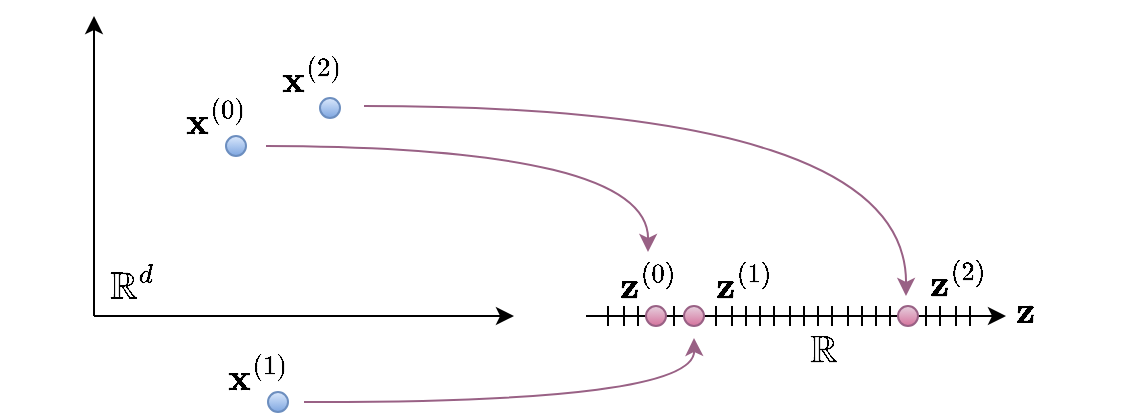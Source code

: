 <mxfile pages="1" version="11.2.4" type="device"><diagram id="n9WmziNo4zVJn7v6u1QY" name="Page-1"><mxGraphModel dx="1102" dy="823" grid="1" gridSize="10" guides="1" tooltips="1" connect="1" arrows="1" fold="1" page="1" pageScale="1" pageWidth="1169" pageHeight="827" math="1" shadow="0"><root><mxCell id="0"/><mxCell id="1" parent="0"/><mxCell id="xZA282p9hEGfhPujEF5r-3" value="" style="endArrow=classic;html=1;" parent="1" edge="1"><mxGeometry width="50" height="50" relative="1" as="geometry"><mxPoint x="71" y="160" as="sourcePoint"/><mxPoint x="71" y="10" as="targetPoint"/></mxGeometry></mxCell><mxCell id="xZA282p9hEGfhPujEF5r-4" value="" style="endArrow=classic;html=1;" parent="1" edge="1"><mxGeometry width="50" height="50" relative="1" as="geometry"><mxPoint x="71" y="160" as="sourcePoint"/><mxPoint x="281" y="160" as="targetPoint"/></mxGeometry></mxCell><mxCell id="xZA282p9hEGfhPujEF5r-6" value="" style="ellipse;whiteSpace=wrap;html=1;aspect=fixed;gradientColor=#7ea6e0;fillColor=#dae8fc;strokeColor=#6c8ebf;" parent="1" vertex="1"><mxGeometry x="137" y="70" width="10" height="10" as="geometry"/></mxCell><mxCell id="xZA282p9hEGfhPujEF5r-12" value="" style="endArrow=classic;html=1;gradientColor=#d5739d;fillColor=#e6d0de;strokeColor=#996185;edgeStyle=orthogonalEdgeStyle;curved=1;" parent="1" edge="1"><mxGeometry width="50" height="50" relative="1" as="geometry"><mxPoint x="157" y="75" as="sourcePoint"/><mxPoint x="348" y="128" as="targetPoint"/></mxGeometry></mxCell><mxCell id="xZA282p9hEGfhPujEF5r-13" value="&lt;font style=&quot;font-size: 16px&quot;&gt;$$\mathbf{x}^{(0)}$$&lt;/font&gt;" style="text;html=1;strokeColor=none;fillColor=none;align=center;verticalAlign=middle;whiteSpace=wrap;rounded=0;" parent="1" vertex="1"><mxGeometry x="112" y="52" width="40" height="20" as="geometry"/></mxCell><mxCell id="xZA282p9hEGfhPujEF5r-16" value="" style="ellipse;whiteSpace=wrap;html=1;aspect=fixed;gradientColor=#7ea6e0;fillColor=#dae8fc;strokeColor=#6c8ebf;" parent="1" vertex="1"><mxGeometry x="184" y="51" width="10" height="10" as="geometry"/></mxCell><mxCell id="xZA282p9hEGfhPujEF5r-19" value="&lt;font style=&quot;font-size: 16px&quot;&gt;$$\mathbf{x}^{(2)}$$&lt;/font&gt;" style="text;html=1;strokeColor=none;fillColor=none;align=center;verticalAlign=middle;whiteSpace=wrap;rounded=0;" parent="1" vertex="1"><mxGeometry x="160" y="31" width="40" height="20" as="geometry"/></mxCell><mxCell id="RVdZNkDR_oKIHuwdxYFR-1" value="" style="endArrow=classic;html=1;" parent="1" edge="1"><mxGeometry width="50" height="50" relative="1" as="geometry"><mxPoint x="317" y="160" as="sourcePoint"/><mxPoint x="527" y="160" as="targetPoint"/></mxGeometry></mxCell><mxCell id="xZA282p9hEGfhPujEF5r-17" value="" style="ellipse;whiteSpace=wrap;html=1;aspect=fixed;gradientColor=#d5739d;fillColor=#e6d0de;strokeColor=#996185;" parent="1" vertex="1"><mxGeometry x="473" y="155" width="10" height="10" as="geometry"/></mxCell><mxCell id="xZA282p9hEGfhPujEF5r-20" value="&lt;font style=&quot;font-size: 16px&quot;&gt;$$\mathbf{z}^{(2)}$$&lt;/font&gt;" style="text;html=1;strokeColor=none;fillColor=none;align=center;verticalAlign=middle;whiteSpace=wrap;rounded=0;" parent="1" vertex="1"><mxGeometry x="483" y="133" width="40" height="20" as="geometry"/></mxCell><mxCell id="RVdZNkDR_oKIHuwdxYFR-2" value="&lt;font style=&quot;font-size: 16px&quot;&gt;$$\mathbf{z}$$&lt;/font&gt;" style="text;html=1;strokeColor=none;fillColor=none;align=center;verticalAlign=middle;whiteSpace=wrap;rounded=0;" parent="1" vertex="1"><mxGeometry x="517" y="148" width="40" height="20" as="geometry"/></mxCell><mxCell id="RVdZNkDR_oKIHuwdxYFR-3" value="" style="ellipse;whiteSpace=wrap;html=1;aspect=fixed;gradientColor=#d5739d;fillColor=#e6d0de;strokeColor=#996185;" parent="1" vertex="1"><mxGeometry x="347" y="155" width="10" height="10" as="geometry"/></mxCell><mxCell id="RVdZNkDR_oKIHuwdxYFR-4" value="&lt;font style=&quot;font-size: 16px&quot;&gt;$$\mathbf{z}^{(0)}$$&lt;/font&gt;" style="text;html=1;strokeColor=none;fillColor=none;align=center;verticalAlign=middle;whiteSpace=wrap;rounded=0;" parent="1" vertex="1"><mxGeometry x="328" y="134" width="40" height="20" as="geometry"/></mxCell><mxCell id="RVdZNkDR_oKIHuwdxYFR-5" value="" style="ellipse;whiteSpace=wrap;html=1;aspect=fixed;gradientColor=#d5739d;fillColor=#e6d0de;strokeColor=#996185;" parent="1" vertex="1"><mxGeometry x="366" y="155" width="10" height="10" as="geometry"/></mxCell><mxCell id="RVdZNkDR_oKIHuwdxYFR-6" value="&lt;font style=&quot;font-size: 16px&quot;&gt;$$\mathbf{z}^{(1)}$$&lt;/font&gt;" style="text;html=1;strokeColor=none;fillColor=none;align=center;verticalAlign=middle;whiteSpace=wrap;rounded=0;" parent="1" vertex="1"><mxGeometry x="376" y="134" width="40" height="20" as="geometry"/></mxCell><mxCell id="xZA282p9hEGfhPujEF5r-18" value="" style="endArrow=classic;html=1;gradientColor=#d5739d;fillColor=#e6d0de;strokeColor=#996185;edgeStyle=orthogonalEdgeStyle;curved=1;exitX=1.15;exitY=1.2;exitDx=0;exitDy=0;exitPerimeter=0;" parent="1" source="xZA282p9hEGfhPujEF5r-19" edge="1"><mxGeometry width="50" height="50" relative="1" as="geometry"><mxPoint x="213" y="55" as="sourcePoint"/><mxPoint x="477" y="150" as="targetPoint"/></mxGeometry></mxCell><mxCell id="RVdZNkDR_oKIHuwdxYFR-7" value="" style="ellipse;whiteSpace=wrap;html=1;aspect=fixed;gradientColor=#7ea6e0;fillColor=#dae8fc;strokeColor=#6c8ebf;" parent="1" vertex="1"><mxGeometry x="158" y="198" width="10" height="10" as="geometry"/></mxCell><mxCell id="RVdZNkDR_oKIHuwdxYFR-8" value="&lt;font style=&quot;font-size: 16px&quot;&gt;$$\mathbf{x}^{(1)}$$&lt;/font&gt;" style="text;html=1;strokeColor=none;fillColor=none;align=center;verticalAlign=middle;whiteSpace=wrap;rounded=0;" parent="1" vertex="1"><mxGeometry x="133" y="180" width="40" height="20" as="geometry"/></mxCell><mxCell id="RVdZNkDR_oKIHuwdxYFR-11" value="" style="endArrow=classic;html=1;gradientColor=#d5739d;fillColor=#e6d0de;strokeColor=#996185;edgeStyle=orthogonalEdgeStyle;curved=1;" parent="1" edge="1"><mxGeometry width="50" height="50" relative="1" as="geometry"><mxPoint x="176" y="203" as="sourcePoint"/><mxPoint x="371" y="171" as="targetPoint"/></mxGeometry></mxCell><mxCell id="RVdZNkDR_oKIHuwdxYFR-12" value="&lt;font style=&quot;font-size: 16px&quot;&gt;$$\mathbb{R}^d$$&lt;/font&gt;" style="text;html=1;strokeColor=none;fillColor=none;align=center;verticalAlign=middle;whiteSpace=wrap;rounded=0;" parent="1" vertex="1"><mxGeometry x="70" y="134" width="40" height="20" as="geometry"/></mxCell><mxCell id="RVdZNkDR_oKIHuwdxYFR-13" value="&lt;font style=&quot;font-size: 16px&quot;&gt;$$\mathbb{R}$$&lt;/font&gt;" style="text;html=1;strokeColor=none;fillColor=none;align=center;verticalAlign=middle;whiteSpace=wrap;rounded=0;" parent="1" vertex="1"><mxGeometry x="416" y="167" width="40" height="20" as="geometry"/></mxCell><mxCell id="RVdZNkDR_oKIHuwdxYFR-63" value="" style="endArrow=none;html=1;" parent="1" edge="1"><mxGeometry width="50" height="50" relative="1" as="geometry"><mxPoint x="328" y="165" as="sourcePoint"/><mxPoint x="328" y="155" as="targetPoint"/></mxGeometry></mxCell><mxCell id="RVdZNkDR_oKIHuwdxYFR-64" value="" style="endArrow=none;html=1;" parent="1" edge="1"><mxGeometry width="50" height="50" relative="1" as="geometry"><mxPoint x="336" y="165" as="sourcePoint"/><mxPoint x="336" y="155" as="targetPoint"/></mxGeometry></mxCell><mxCell id="RVdZNkDR_oKIHuwdxYFR-65" value="" style="endArrow=none;html=1;" parent="1" edge="1"><mxGeometry width="50" height="50" relative="1" as="geometry"><mxPoint x="343" y="165" as="sourcePoint"/><mxPoint x="343" y="155" as="targetPoint"/></mxGeometry></mxCell><mxCell id="RVdZNkDR_oKIHuwdxYFR-68" value="" style="endArrow=none;html=1;" parent="1" edge="1"><mxGeometry width="50" height="50" relative="1" as="geometry"><mxPoint x="361" y="165" as="sourcePoint"/><mxPoint x="361" y="155" as="targetPoint"/></mxGeometry></mxCell><mxCell id="RVdZNkDR_oKIHuwdxYFR-71" value="" style="endArrow=none;html=1;" parent="1" edge="1"><mxGeometry width="50" height="50" relative="1" as="geometry"><mxPoint x="382" y="165" as="sourcePoint"/><mxPoint x="382" y="155" as="targetPoint"/></mxGeometry></mxCell><mxCell id="RVdZNkDR_oKIHuwdxYFR-72" value="" style="endArrow=none;html=1;" parent="1" edge="1"><mxGeometry width="50" height="50" relative="1" as="geometry"><mxPoint x="390" y="165" as="sourcePoint"/><mxPoint x="390" y="155" as="targetPoint"/></mxGeometry></mxCell><mxCell id="RVdZNkDR_oKIHuwdxYFR-73" value="" style="endArrow=none;html=1;" parent="1" edge="1"><mxGeometry width="50" height="50" relative="1" as="geometry"><mxPoint x="397" y="165" as="sourcePoint"/><mxPoint x="397" y="155" as="targetPoint"/></mxGeometry></mxCell><mxCell id="RVdZNkDR_oKIHuwdxYFR-74" value="" style="endArrow=none;html=1;" parent="1" edge="1"><mxGeometry width="50" height="50" relative="1" as="geometry"><mxPoint x="404" y="165" as="sourcePoint"/><mxPoint x="404" y="155" as="targetPoint"/></mxGeometry></mxCell><mxCell id="RVdZNkDR_oKIHuwdxYFR-75" value="" style="endArrow=none;html=1;" parent="1" edge="1"><mxGeometry width="50" height="50" relative="1" as="geometry"><mxPoint x="411" y="165" as="sourcePoint"/><mxPoint x="411" y="155" as="targetPoint"/></mxGeometry></mxCell><mxCell id="RVdZNkDR_oKIHuwdxYFR-76" value="" style="endArrow=none;html=1;" parent="1" edge="1"><mxGeometry width="50" height="50" relative="1" as="geometry"><mxPoint x="419" y="165" as="sourcePoint"/><mxPoint x="419" y="155" as="targetPoint"/></mxGeometry></mxCell><mxCell id="RVdZNkDR_oKIHuwdxYFR-77" value="" style="endArrow=none;html=1;" parent="1" edge="1"><mxGeometry width="50" height="50" relative="1" as="geometry"><mxPoint x="426" y="165" as="sourcePoint"/><mxPoint x="426" y="155" as="targetPoint"/></mxGeometry></mxCell><mxCell id="RVdZNkDR_oKIHuwdxYFR-78" value="" style="endArrow=none;html=1;" parent="1" edge="1"><mxGeometry width="50" height="50" relative="1" as="geometry"><mxPoint x="433" y="165" as="sourcePoint"/><mxPoint x="433" y="155" as="targetPoint"/></mxGeometry></mxCell><mxCell id="RVdZNkDR_oKIHuwdxYFR-79" value="" style="endArrow=none;html=1;" parent="1" edge="1"><mxGeometry width="50" height="50" relative="1" as="geometry"><mxPoint x="440" y="165" as="sourcePoint"/><mxPoint x="440" y="155" as="targetPoint"/></mxGeometry></mxCell><mxCell id="RVdZNkDR_oKIHuwdxYFR-80" value="" style="endArrow=none;html=1;" parent="1" edge="1"><mxGeometry width="50" height="50" relative="1" as="geometry"><mxPoint x="448" y="165" as="sourcePoint"/><mxPoint x="448" y="155" as="targetPoint"/></mxGeometry></mxCell><mxCell id="RVdZNkDR_oKIHuwdxYFR-81" value="" style="endArrow=none;html=1;" parent="1" edge="1"><mxGeometry width="50" height="50" relative="1" as="geometry"><mxPoint x="455" y="165" as="sourcePoint"/><mxPoint x="455" y="155" as="targetPoint"/></mxGeometry></mxCell><mxCell id="RVdZNkDR_oKIHuwdxYFR-82" value="" style="endArrow=none;html=1;" parent="1" edge="1"><mxGeometry width="50" height="50" relative="1" as="geometry"><mxPoint x="462" y="165" as="sourcePoint"/><mxPoint x="462" y="155" as="targetPoint"/></mxGeometry></mxCell><mxCell id="RVdZNkDR_oKIHuwdxYFR-83" value="" style="endArrow=none;html=1;" parent="1" edge="1"><mxGeometry width="50" height="50" relative="1" as="geometry"><mxPoint x="469" y="165" as="sourcePoint"/><mxPoint x="469" y="155" as="targetPoint"/></mxGeometry></mxCell><mxCell id="RVdZNkDR_oKIHuwdxYFR-86" value="" style="endArrow=none;html=1;" parent="1" edge="1"><mxGeometry width="50" height="50" relative="1" as="geometry"><mxPoint x="487" y="165" as="sourcePoint"/><mxPoint x="487" y="155" as="targetPoint"/></mxGeometry></mxCell><mxCell id="RVdZNkDR_oKIHuwdxYFR-87" value="" style="endArrow=none;html=1;" parent="1" edge="1"><mxGeometry width="50" height="50" relative="1" as="geometry"><mxPoint x="494" y="165" as="sourcePoint"/><mxPoint x="494" y="155" as="targetPoint"/></mxGeometry></mxCell><mxCell id="RVdZNkDR_oKIHuwdxYFR-88" value="" style="endArrow=none;html=1;" parent="1" edge="1"><mxGeometry width="50" height="50" relative="1" as="geometry"><mxPoint x="502" y="165" as="sourcePoint"/><mxPoint x="502" y="155" as="targetPoint"/></mxGeometry></mxCell><mxCell id="RVdZNkDR_oKIHuwdxYFR-89" value="" style="endArrow=none;html=1;" parent="1" edge="1"><mxGeometry width="50" height="50" relative="1" as="geometry"><mxPoint x="509" y="165" as="sourcePoint"/><mxPoint x="509" y="155" as="targetPoint"/></mxGeometry></mxCell></root></mxGraphModel></diagram></mxfile>